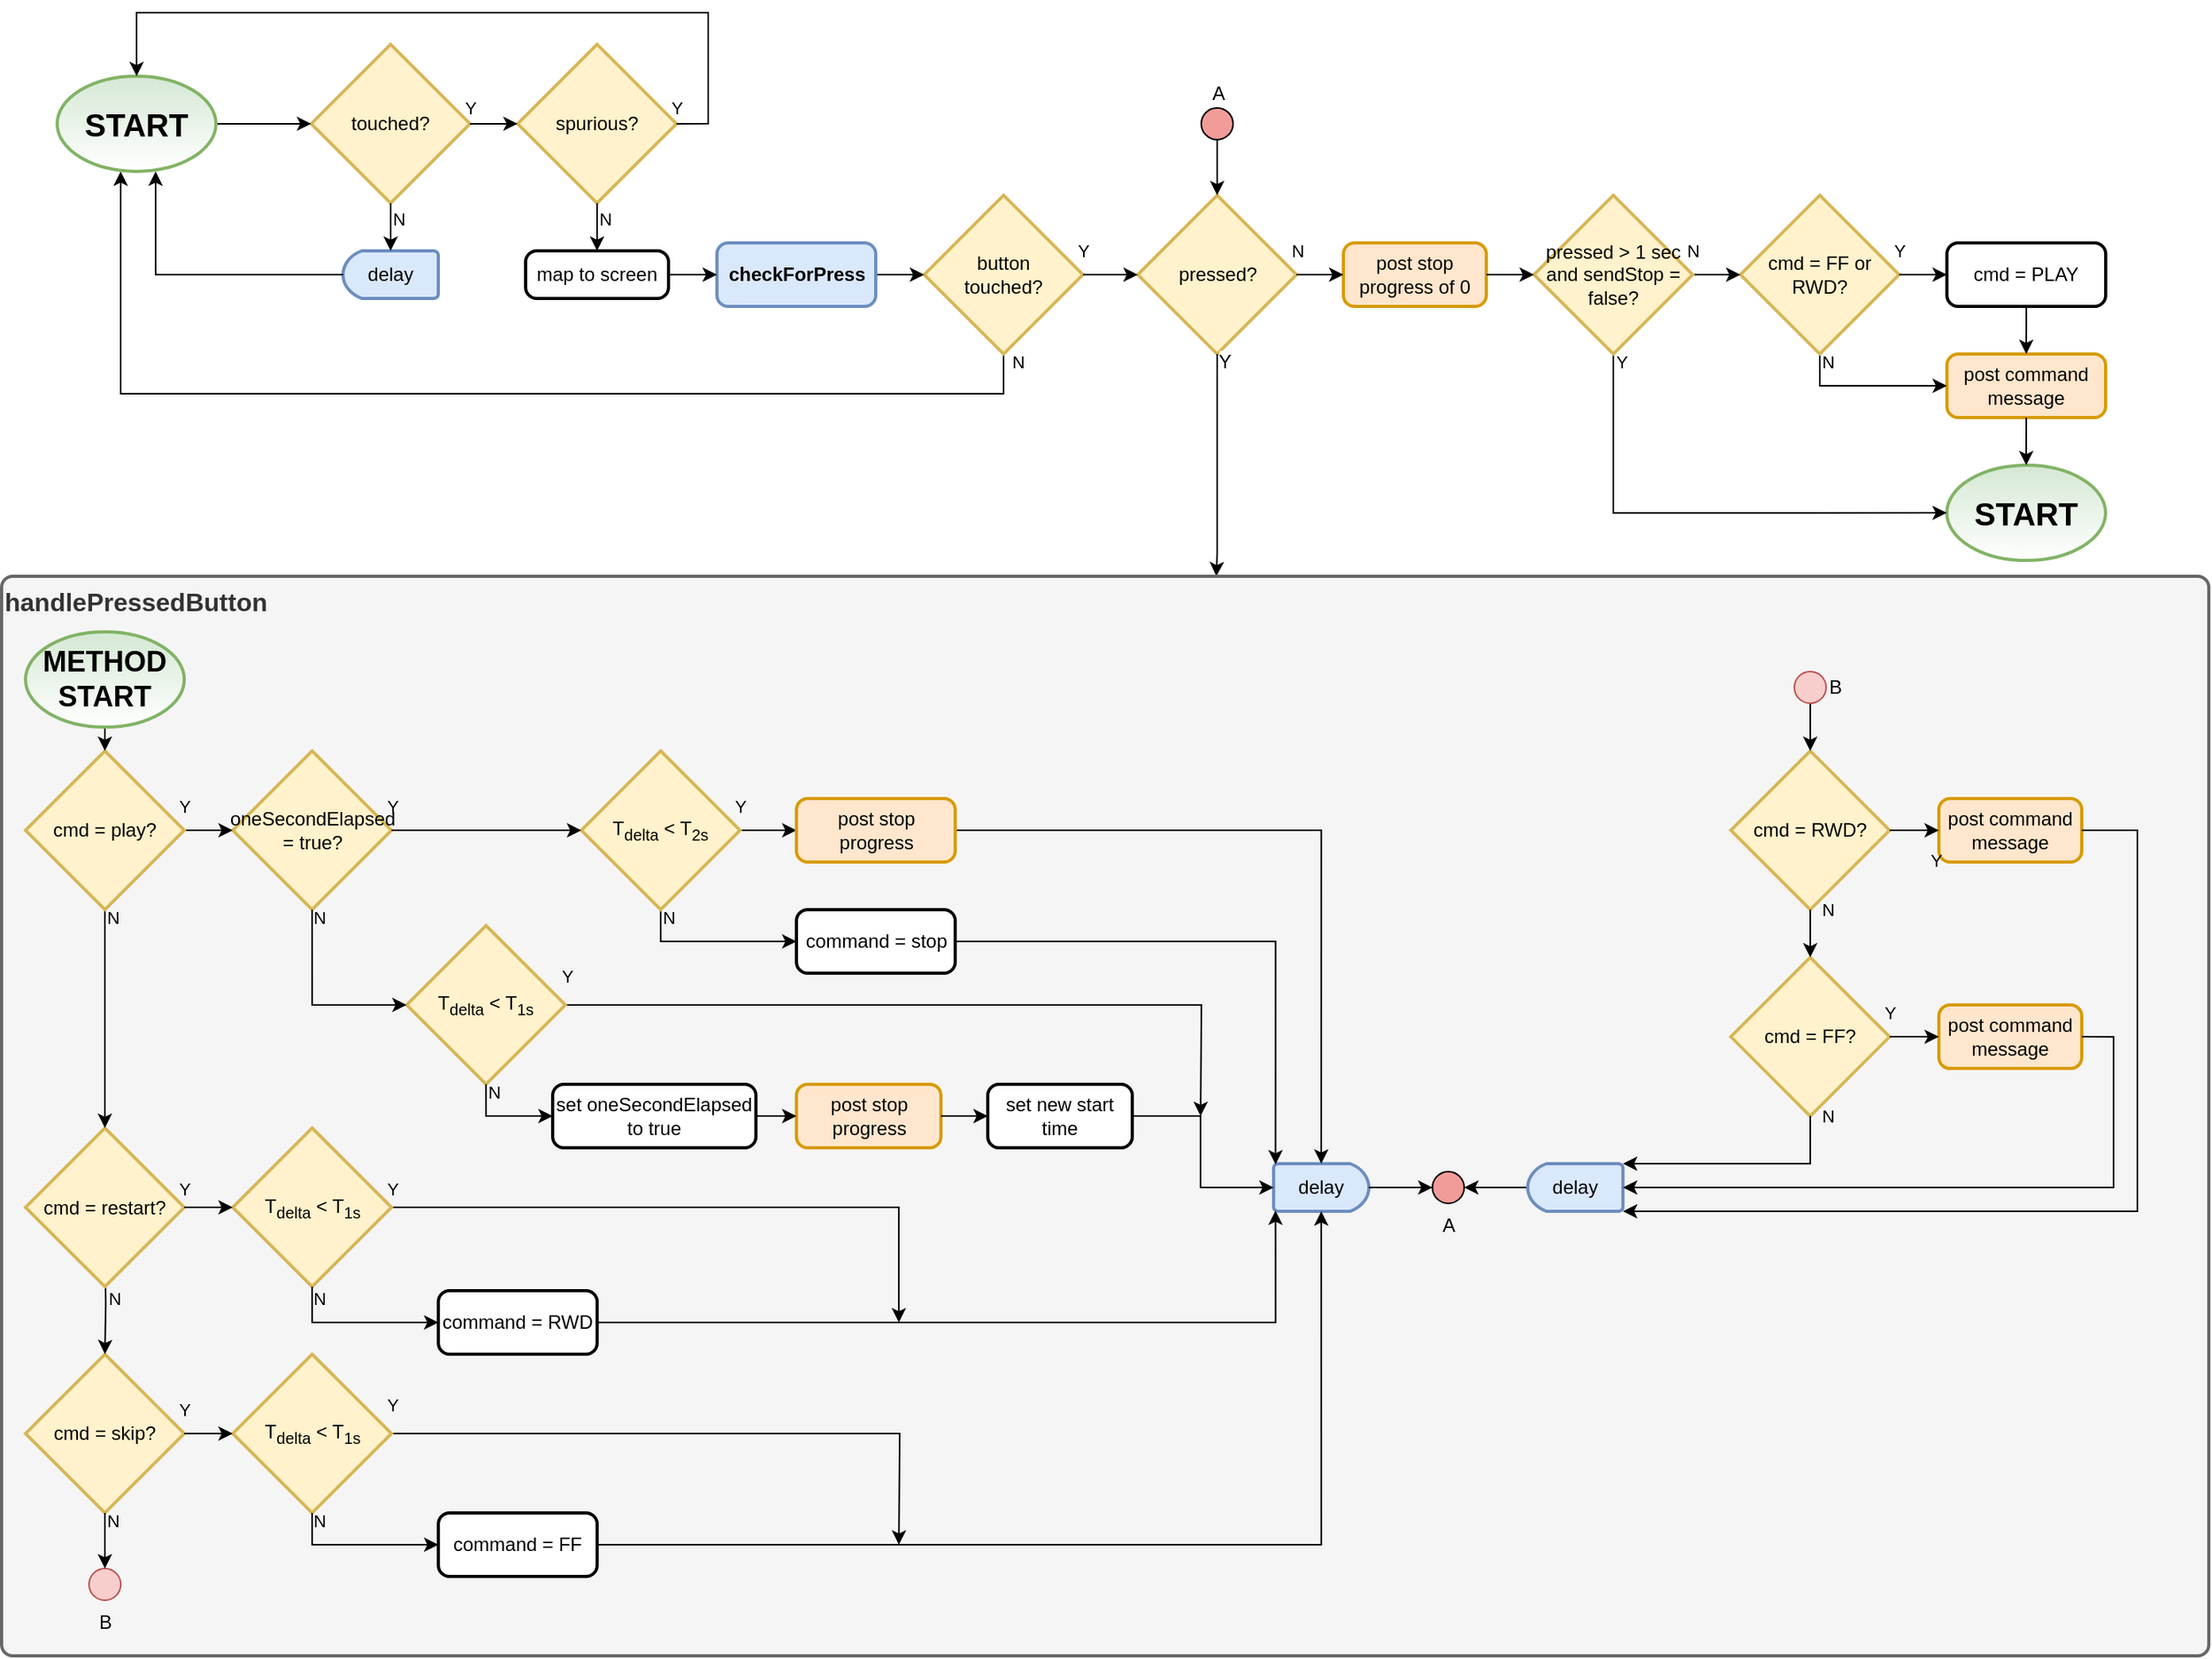 <mxfile version="12.6.5" type="device"><diagram id="C5RBs43oDa-KdzZeNtuy" name="Page-1"><mxGraphModel dx="2031" dy="2274" grid="1" gridSize="10" guides="1" tooltips="1" connect="1" arrows="1" fold="1" page="1" pageScale="1" pageWidth="1700" pageHeight="1100" background="none" math="0" shadow="0"><root><mxCell id="WIyWlLk6GJQsqaUBKTNV-0"/><mxCell id="WIyWlLk6GJQsqaUBKTNV-1" parent="WIyWlLk6GJQsqaUBKTNV-0"/><mxCell id="xJ8nXcJuJVEaBSw2-LX9-41" value="touched?" style="strokeWidth=2;html=1;shape=mxgraph.flowchart.decision;whiteSpace=wrap;fillColor=#fff2cc;strokeColor=#d6b656;" parent="WIyWlLk6GJQsqaUBKTNV-1" vertex="1"><mxGeometry x="365" y="-1050.06" width="100" height="100" as="geometry"/></mxCell><mxCell id="xJ8nXcJuJVEaBSw2-LX9-43" value="delay" style="strokeWidth=2;html=1;shape=mxgraph.flowchart.delay;whiteSpace=wrap;fillColor=#dae8fc;strokeColor=#6c8ebf;flipH=1;" parent="WIyWlLk6GJQsqaUBKTNV-1" vertex="1"><mxGeometry x="385" y="-920" width="60" height="30" as="geometry"/></mxCell><mxCell id="xJ8nXcJuJVEaBSw2-LX9-55" value="N" style="edgeStyle=orthogonalEdgeStyle;rounded=0;orthogonalLoop=1;jettySize=auto;html=1;exitX=0.5;exitY=1;exitDx=0;exitDy=0;exitPerimeter=0;entryX=0.5;entryY=0;entryDx=0;entryDy=0;entryPerimeter=0;labelBackgroundColor=none;" parent="WIyWlLk6GJQsqaUBKTNV-1" source="xJ8nXcJuJVEaBSw2-LX9-41" target="xJ8nXcJuJVEaBSw2-LX9-43" edge="1"><mxGeometry x="-0.331" y="5" relative="1" as="geometry"><mxPoint as="offset"/></mxGeometry></mxCell><mxCell id="xJ8nXcJuJVEaBSw2-LX9-46" value="spurious?" style="strokeWidth=2;html=1;shape=mxgraph.flowchart.decision;whiteSpace=wrap;fillColor=#fff2cc;strokeColor=#d6b656;" parent="WIyWlLk6GJQsqaUBKTNV-1" vertex="1"><mxGeometry x="495" y="-1050.06" width="100" height="100" as="geometry"/></mxCell><mxCell id="xJ8nXcJuJVEaBSw2-LX9-40" value="Y" style="edgeStyle=orthogonalEdgeStyle;rounded=0;orthogonalLoop=1;jettySize=auto;html=1;exitX=1;exitY=0.5;exitDx=0;exitDy=0;exitPerimeter=0;entryX=0;entryY=0.5;entryDx=0;entryDy=0;entryPerimeter=0;labelBackgroundColor=none;" parent="WIyWlLk6GJQsqaUBKTNV-1" source="xJ8nXcJuJVEaBSw2-LX9-41" target="xJ8nXcJuJVEaBSw2-LX9-46" edge="1"><mxGeometry x="-1" y="10" relative="1" as="geometry"><mxPoint x="570.5" y="-1000.06" as="targetPoint"/><mxPoint as="offset"/></mxGeometry></mxCell><mxCell id="xJ8nXcJuJVEaBSw2-LX9-48" value="map to screen" style="rounded=1;whiteSpace=wrap;html=1;absoluteArcSize=1;arcSize=14;strokeWidth=2;" parent="WIyWlLk6GJQsqaUBKTNV-1" vertex="1"><mxGeometry x="500" y="-920" width="90" height="30" as="geometry"/></mxCell><mxCell id="xJ8nXcJuJVEaBSw2-LX9-61" value="N" style="edgeStyle=orthogonalEdgeStyle;rounded=0;orthogonalLoop=1;jettySize=auto;html=1;exitX=0.5;exitY=1;exitDx=0;exitDy=0;exitPerimeter=0;entryX=0.5;entryY=0;entryDx=0;entryDy=0;labelBackgroundColor=none;" parent="WIyWlLk6GJQsqaUBKTNV-1" source="xJ8nXcJuJVEaBSw2-LX9-46" target="xJ8nXcJuJVEaBSw2-LX9-48" edge="1"><mxGeometry x="-0.331" y="5" relative="1" as="geometry"><mxPoint as="offset"/></mxGeometry></mxCell><mxCell id="xJ8nXcJuJVEaBSw2-LX9-63" value="N" style="edgeStyle=orthogonalEdgeStyle;rounded=0;orthogonalLoop=1;jettySize=auto;html=1;exitX=0.5;exitY=1;exitDx=0;exitDy=0;exitPerimeter=0;labelBackgroundColor=none;" parent="WIyWlLk6GJQsqaUBKTNV-1" source="xJ8nXcJuJVEaBSw2-LX9-50" edge="1"><mxGeometry x="-0.986" y="9" relative="1" as="geometry"><mxPoint x="245" y="-970" as="targetPoint"/><Array as="points"><mxPoint x="801" y="-830"/><mxPoint x="245" y="-830"/></Array><mxPoint as="offset"/></mxGeometry></mxCell><mxCell id="xJ8nXcJuJVEaBSw2-LX9-50" value="button&lt;br&gt;touched?" style="strokeWidth=2;html=1;shape=mxgraph.flowchart.decision;whiteSpace=wrap;fillColor=#fff2cc;strokeColor=#d6b656;" parent="WIyWlLk6GJQsqaUBKTNV-1" vertex="1"><mxGeometry x="751" y="-955" width="100" height="100" as="geometry"/></mxCell><mxCell id="xJ8nXcJuJVEaBSw2-LX9-57" style="edgeStyle=orthogonalEdgeStyle;rounded=0;orthogonalLoop=1;jettySize=auto;html=1;exitX=1;exitY=0.5;exitDx=0;exitDy=0;exitPerimeter=0;entryX=0;entryY=0.5;entryDx=0;entryDy=0;entryPerimeter=0;" parent="WIyWlLk6GJQsqaUBKTNV-1" source="xJ8nXcJuJVEaBSw2-LX9-52" target="xJ8nXcJuJVEaBSw2-LX9-41" edge="1"><mxGeometry relative="1" as="geometry"/></mxCell><mxCell id="xJ8nXcJuJVEaBSw2-LX9-52" value="START" style="strokeWidth=2;html=1;shape=mxgraph.flowchart.start_1;whiteSpace=wrap;fillColor=#d5e8d4;strokeColor=#82b366;gradientColor=#ffffff;fontStyle=1;fontSize=20;" parent="WIyWlLk6GJQsqaUBKTNV-1" vertex="1"><mxGeometry x="205" y="-1030.06" width="100" height="60" as="geometry"/></mxCell><mxCell id="xJ8nXcJuJVEaBSw2-LX9-56" style="edgeStyle=orthogonalEdgeStyle;rounded=0;orthogonalLoop=1;jettySize=auto;html=1;exitX=1;exitY=0.5;exitDx=0;exitDy=0;exitPerimeter=0;entryX=0.62;entryY=1.001;entryDx=0;entryDy=0;entryPerimeter=0;" parent="WIyWlLk6GJQsqaUBKTNV-1" source="xJ8nXcJuJVEaBSw2-LX9-43" target="xJ8nXcJuJVEaBSw2-LX9-52" edge="1"><mxGeometry relative="1" as="geometry"/></mxCell><mxCell id="xJ8nXcJuJVEaBSw2-LX9-62" value="Y" style="edgeStyle=orthogonalEdgeStyle;rounded=0;orthogonalLoop=1;jettySize=auto;html=1;exitX=1;exitY=0.5;exitDx=0;exitDy=0;exitPerimeter=0;entryX=0.5;entryY=0;entryDx=0;entryDy=0;entryPerimeter=0;labelBackgroundColor=none;" parent="WIyWlLk6GJQsqaUBKTNV-1" source="xJ8nXcJuJVEaBSw2-LX9-46" target="xJ8nXcJuJVEaBSw2-LX9-52" edge="1"><mxGeometry x="-0.878" y="20" relative="1" as="geometry"><Array as="points"><mxPoint x="615" y="-1000"/><mxPoint x="615" y="-1070"/><mxPoint x="255" y="-1070"/></Array><mxPoint as="offset"/></mxGeometry></mxCell><mxCell id="xJ8nXcJuJVEaBSw2-LX9-53" style="edgeStyle=orthogonalEdgeStyle;rounded=0;orthogonalLoop=1;jettySize=auto;html=1;exitX=1;exitY=0.5;exitDx=0;exitDy=0;entryX=0;entryY=0.5;entryDx=0;entryDy=0;entryPerimeter=0;" parent="WIyWlLk6GJQsqaUBKTNV-1" source="xJ8nXcJuJVEaBSw2-LX9-54" target="xJ8nXcJuJVEaBSw2-LX9-50" edge="1"><mxGeometry relative="1" as="geometry"/></mxCell><mxCell id="xJ8nXcJuJVEaBSw2-LX9-54" value="checkForPress" style="rounded=1;whiteSpace=wrap;html=1;absoluteArcSize=1;arcSize=14;strokeWidth=2;fillColor=#dae8fc;strokeColor=#6c8ebf;fontStyle=1" parent="WIyWlLk6GJQsqaUBKTNV-1" vertex="1"><mxGeometry x="620.5" y="-925" width="100" height="40" as="geometry"/></mxCell><mxCell id="xJ8nXcJuJVEaBSw2-LX9-47" style="edgeStyle=orthogonalEdgeStyle;rounded=0;orthogonalLoop=1;jettySize=auto;html=1;exitX=1;exitY=0.5;exitDx=0;exitDy=0;entryX=0;entryY=0.5;entryDx=0;entryDy=0;" parent="WIyWlLk6GJQsqaUBKTNV-1" source="xJ8nXcJuJVEaBSw2-LX9-48" target="xJ8nXcJuJVEaBSw2-LX9-54" edge="1"><mxGeometry relative="1" as="geometry"/></mxCell><mxCell id="xJ8nXcJuJVEaBSw2-LX9-168" value="pressed?" style="strokeWidth=2;html=1;shape=mxgraph.flowchart.decision;whiteSpace=wrap;fillColor=#fff2cc;strokeColor=#d6b656;" parent="WIyWlLk6GJQsqaUBKTNV-1" vertex="1"><mxGeometry x="885.5" y="-955" width="100" height="100" as="geometry"/></mxCell><mxCell id="8bTX0f0digxfHwdXg8mi-9" value="Y" style="edgeStyle=orthogonalEdgeStyle;rounded=0;orthogonalLoop=1;jettySize=auto;html=1;exitX=1;exitY=0.5;exitDx=0;exitDy=0;exitPerimeter=0;entryX=0;entryY=0.5;entryDx=0;entryDy=0;entryPerimeter=0;labelBackgroundColor=none;" edge="1" parent="WIyWlLk6GJQsqaUBKTNV-1" source="xJ8nXcJuJVEaBSw2-LX9-50" target="xJ8nXcJuJVEaBSw2-LX9-168"><mxGeometry x="-1" y="15" relative="1" as="geometry"><mxPoint as="offset"/></mxGeometry></mxCell><mxCell id="xJ8nXcJuJVEaBSw2-LX9-170" value="post stop progress of 0" style="rounded=1;whiteSpace=wrap;html=1;absoluteArcSize=1;arcSize=14;strokeWidth=2;fillColor=#ffe6cc;strokeColor=#d79b00;" parent="WIyWlLk6GJQsqaUBKTNV-1" vertex="1"><mxGeometry x="1015.0" y="-925" width="90" height="40" as="geometry"/></mxCell><mxCell id="8bTX0f0digxfHwdXg8mi-11" value="N" style="edgeStyle=orthogonalEdgeStyle;rounded=0;orthogonalLoop=1;jettySize=auto;html=1;exitX=1;exitY=0.5;exitDx=0;exitDy=0;exitPerimeter=0;entryX=0;entryY=0.5;entryDx=0;entryDy=0;labelBackgroundColor=none;" edge="1" parent="WIyWlLk6GJQsqaUBKTNV-1" source="xJ8nXcJuJVEaBSw2-LX9-168" target="xJ8nXcJuJVEaBSw2-LX9-170"><mxGeometry x="-1" y="15" relative="1" as="geometry"><mxPoint as="offset"/></mxGeometry></mxCell><mxCell id="xJ8nXcJuJVEaBSw2-LX9-205" value="post command message" style="rounded=1;whiteSpace=wrap;html=1;absoluteArcSize=1;arcSize=14;strokeWidth=2;fillColor=#ffe6cc;strokeColor=#d79b00;" parent="WIyWlLk6GJQsqaUBKTNV-1" vertex="1"><mxGeometry x="1395.07" y="-855" width="99.93" height="40" as="geometry"/></mxCell><mxCell id="xJ8nXcJuJVEaBSw2-LX9-233" value="START" style="strokeWidth=2;html=1;shape=mxgraph.flowchart.start_1;whiteSpace=wrap;fillColor=#d5e8d4;strokeColor=#82b366;gradientColor=#ffffff;fontStyle=1;fontSize=20;" parent="WIyWlLk6GJQsqaUBKTNV-1" vertex="1"><mxGeometry x="1395" y="-784.94" width="100" height="60" as="geometry"/></mxCell><mxCell id="xJ8nXcJuJVEaBSw2-LX9-204" style="edgeStyle=orthogonalEdgeStyle;rounded=0;orthogonalLoop=1;jettySize=auto;html=1;exitX=0.5;exitY=1;exitDx=0;exitDy=0;entryX=0.5;entryY=0;entryDx=0;entryDy=0;entryPerimeter=0;endArrow=classic;endFill=1;" parent="WIyWlLk6GJQsqaUBKTNV-1" source="xJ8nXcJuJVEaBSw2-LX9-205" target="xJ8nXcJuJVEaBSw2-LX9-233" edge="1"><mxGeometry relative="1" as="geometry"><mxPoint x="1445.07" y="-784.94" as="targetPoint"/></mxGeometry></mxCell><mxCell id="8bTX0f0digxfHwdXg8mi-10" style="edgeStyle=orthogonalEdgeStyle;rounded=0;orthogonalLoop=1;jettySize=auto;html=1;exitX=0.5;exitY=1;exitDx=0;exitDy=0;exitPerimeter=0;entryX=0.5;entryY=0;entryDx=0;entryDy=0;entryPerimeter=0;" edge="1" parent="WIyWlLk6GJQsqaUBKTNV-1" source="xJ8nXcJuJVEaBSw2-LX9-312" target="xJ8nXcJuJVEaBSw2-LX9-168"><mxGeometry relative="1" as="geometry"/></mxCell><mxCell id="xJ8nXcJuJVEaBSw2-LX9-312" value="A" style="verticalLabelPosition=top;verticalAlign=bottom;html=1;shape=mxgraph.flowchart.on-page_reference;labelPosition=center;align=center;fillColor=#F19C99;" parent="WIyWlLk6GJQsqaUBKTNV-1" vertex="1"><mxGeometry x="925.5" y="-1010.06" width="20" height="20" as="geometry"/></mxCell><mxCell id="8bTX0f0digxfHwdXg8mi-19" value="N" style="edgeStyle=orthogonalEdgeStyle;rounded=0;orthogonalLoop=1;jettySize=auto;html=1;exitX=0.5;exitY=1;exitDx=0;exitDy=0;exitPerimeter=0;entryX=0;entryY=0.5;entryDx=0;entryDy=0;labelBackgroundColor=none;" edge="1" parent="WIyWlLk6GJQsqaUBKTNV-1" source="8bTX0f0digxfHwdXg8mi-16" target="xJ8nXcJuJVEaBSw2-LX9-205"><mxGeometry x="-0.5" y="15" relative="1" as="geometry"><mxPoint x="1700" y="-770" as="targetPoint"/><Array as="points"><mxPoint x="1315" y="-835"/></Array><mxPoint as="offset"/></mxGeometry></mxCell><mxCell id="8bTX0f0digxfHwdXg8mi-16" value="cmd = FF or RWD?" style="strokeWidth=2;html=1;shape=mxgraph.flowchart.decision;whiteSpace=wrap;fillColor=#fff2cc;strokeColor=#d6b656;" vertex="1" parent="WIyWlLk6GJQsqaUBKTNV-1"><mxGeometry x="1265" y="-955" width="100" height="100" as="geometry"/></mxCell><mxCell id="8bTX0f0digxfHwdXg8mi-20" style="edgeStyle=orthogonalEdgeStyle;rounded=0;orthogonalLoop=1;jettySize=auto;html=1;exitX=0.5;exitY=1;exitDx=0;exitDy=0;entryX=0.5;entryY=0;entryDx=0;entryDy=0;" edge="1" parent="WIyWlLk6GJQsqaUBKTNV-1" source="8bTX0f0digxfHwdXg8mi-17" target="xJ8nXcJuJVEaBSw2-LX9-205"><mxGeometry relative="1" as="geometry"/></mxCell><mxCell id="8bTX0f0digxfHwdXg8mi-17" value="cmd = PLAY" style="rounded=1;whiteSpace=wrap;html=1;absoluteArcSize=1;arcSize=14;strokeWidth=2;" vertex="1" parent="WIyWlLk6GJQsqaUBKTNV-1"><mxGeometry x="1395.07" y="-925" width="100" height="40" as="geometry"/></mxCell><mxCell id="8bTX0f0digxfHwdXg8mi-18" value="Y" style="edgeStyle=orthogonalEdgeStyle;rounded=0;orthogonalLoop=1;jettySize=auto;html=1;exitX=1;exitY=0.5;exitDx=0;exitDy=0;exitPerimeter=0;entryX=0;entryY=0.5;entryDx=0;entryDy=0;labelBackgroundColor=none;" edge="1" parent="WIyWlLk6GJQsqaUBKTNV-1" source="8bTX0f0digxfHwdXg8mi-16" target="8bTX0f0digxfHwdXg8mi-17"><mxGeometry x="-1" y="15" relative="1" as="geometry"><mxPoint as="offset"/></mxGeometry></mxCell><mxCell id="8bTX0f0digxfHwdXg8mi-25" value="Y" style="edgeStyle=orthogonalEdgeStyle;rounded=0;orthogonalLoop=1;jettySize=auto;html=1;exitX=0.5;exitY=1;exitDx=0;exitDy=0;exitPerimeter=0;entryX=0;entryY=0.5;entryDx=0;entryDy=0;entryPerimeter=0;labelBackgroundColor=none;" edge="1" parent="WIyWlLk6GJQsqaUBKTNV-1" source="8bTX0f0digxfHwdXg8mi-23" target="xJ8nXcJuJVEaBSw2-LX9-233"><mxGeometry x="-0.322" y="95" relative="1" as="geometry"><mxPoint x="1395.07" y="-754.94" as="targetPoint"/><mxPoint as="offset"/></mxGeometry></mxCell><mxCell id="8bTX0f0digxfHwdXg8mi-39" value="N" style="edgeStyle=orthogonalEdgeStyle;rounded=0;orthogonalLoop=1;jettySize=auto;html=1;exitX=1;exitY=0.5;exitDx=0;exitDy=0;exitPerimeter=0;entryX=0;entryY=0.5;entryDx=0;entryDy=0;entryPerimeter=0;fontSize=11;labelBackgroundColor=none;" edge="1" parent="WIyWlLk6GJQsqaUBKTNV-1" source="8bTX0f0digxfHwdXg8mi-23" target="8bTX0f0digxfHwdXg8mi-16"><mxGeometry x="-1" y="15" relative="1" as="geometry"><mxPoint as="offset"/></mxGeometry></mxCell><mxCell id="8bTX0f0digxfHwdXg8mi-23" value="pressed &amp;gt; 1 sec and sendStop = false?" style="strokeWidth=2;html=1;shape=mxgraph.flowchart.decision;whiteSpace=wrap;fillColor=#fff2cc;strokeColor=#d6b656;" vertex="1" parent="WIyWlLk6GJQsqaUBKTNV-1"><mxGeometry x="1135" y="-955" width="100" height="100" as="geometry"/></mxCell><mxCell id="8bTX0f0digxfHwdXg8mi-40" style="edgeStyle=orthogonalEdgeStyle;rounded=0;orthogonalLoop=1;jettySize=auto;html=1;exitX=1;exitY=0.5;exitDx=0;exitDy=0;entryX=0;entryY=0.5;entryDx=0;entryDy=0;entryPerimeter=0;fontSize=18;" edge="1" parent="WIyWlLk6GJQsqaUBKTNV-1" source="xJ8nXcJuJVEaBSw2-LX9-170" target="8bTX0f0digxfHwdXg8mi-23"><mxGeometry relative="1" as="geometry"/></mxCell><mxCell id="8bTX0f0digxfHwdXg8mi-34" value="Y" style="edgeStyle=orthogonalEdgeStyle;rounded=0;orthogonalLoop=1;jettySize=auto;html=1;exitX=0.5;exitY=1;exitDx=0;exitDy=0;exitPerimeter=0;fontSize=12;" edge="1" parent="WIyWlLk6GJQsqaUBKTNV-1" source="xJ8nXcJuJVEaBSw2-LX9-168" target="8bTX0f0digxfHwdXg8mi-32"><mxGeometry x="-0.929" y="4" relative="1" as="geometry"><Array as="points"><mxPoint x="935" y="-730"/><mxPoint x="935" y="-730"/></Array><mxPoint as="offset"/></mxGeometry></mxCell><mxCell id="8bTX0f0digxfHwdXg8mi-32" value="handlePressedButton" style="rounded=1;whiteSpace=wrap;html=1;absoluteArcSize=1;arcSize=14;strokeWidth=2;fillColor=#f5f5f5;strokeColor=#666666;fontColor=#333333;verticalAlign=top;align=left;fontSize=16;fontStyle=1" vertex="1" parent="WIyWlLk6GJQsqaUBKTNV-1"><mxGeometry x="170" y="-715" width="1390" height="680" as="geometry"/></mxCell><mxCell id="xJ8nXcJuJVEaBSw2-LX9-176" value="cmd = skip?" style="strokeWidth=2;html=1;shape=mxgraph.flowchart.decision;whiteSpace=wrap;fillColor=#fff2cc;strokeColor=#d6b656;" parent="WIyWlLk6GJQsqaUBKTNV-1" vertex="1"><mxGeometry x="185.06" y="-225" width="100" height="100" as="geometry"/></mxCell><mxCell id="xJ8nXcJuJVEaBSw2-LX9-177" value="N" style="edgeStyle=orthogonalEdgeStyle;rounded=0;orthogonalLoop=1;jettySize=auto;html=1;exitX=0.5;exitY=1;exitDx=0;exitDy=0;exitPerimeter=0;entryX=0.5;entryY=0;entryDx=0;entryDy=0;entryPerimeter=0;endArrow=classic;endFill=1;labelBackgroundColor=none;" parent="WIyWlLk6GJQsqaUBKTNV-1" target="xJ8nXcJuJVEaBSw2-LX9-176" edge="1"><mxGeometry x="-0.077" y="5" relative="1" as="geometry"><mxPoint x="235.06" y="-290" as="sourcePoint"/><mxPoint as="offset"/></mxGeometry></mxCell><mxCell id="xJ8nXcJuJVEaBSw2-LX9-179" value="cmd = restart?" style="strokeWidth=2;html=1;shape=mxgraph.flowchart.decision;whiteSpace=wrap;fillColor=#fff2cc;strokeColor=#d6b656;" parent="WIyWlLk6GJQsqaUBKTNV-1" vertex="1"><mxGeometry x="185.06" y="-367.5" width="100" height="100" as="geometry"/></mxCell><mxCell id="xJ8nXcJuJVEaBSw2-LX9-182" value="oneSecondElapsed = true?" style="strokeWidth=2;html=1;shape=mxgraph.flowchart.decision;whiteSpace=wrap;fillColor=#fff2cc;strokeColor=#d6b656;" parent="WIyWlLk6GJQsqaUBKTNV-1" vertex="1"><mxGeometry x="315.56" y="-605" width="100" height="100" as="geometry"/></mxCell><mxCell id="xJ8nXcJuJVEaBSw2-LX9-307" value="Y" style="edgeStyle=orthogonalEdgeStyle;rounded=0;orthogonalLoop=1;jettySize=auto;html=1;exitX=1;exitY=0.5;exitDx=0;exitDy=0;exitPerimeter=0;labelBackgroundColor=none;" parent="WIyWlLk6GJQsqaUBKTNV-1" source="xJ8nXcJuJVEaBSw2-LX9-185" edge="1"><mxGeometry x="0.702" y="-400" relative="1" as="geometry"><mxPoint x="925.06" y="-375" as="targetPoint"/><mxPoint y="-15" as="offset"/></mxGeometry></mxCell><mxCell id="xJ8nXcJuJVEaBSw2-LX9-185" value="T&lt;sub&gt;delta&lt;/sub&gt;&amp;nbsp;&amp;lt; T&lt;sub&gt;1s&lt;/sub&gt;" style="strokeWidth=2;html=1;shape=mxgraph.flowchart.decision;whiteSpace=wrap;fillColor=#fff2cc;strokeColor=#d6b656;" parent="WIyWlLk6GJQsqaUBKTNV-1" vertex="1"><mxGeometry x="425.06" y="-495" width="100" height="100" as="geometry"/></mxCell><mxCell id="xJ8nXcJuJVEaBSw2-LX9-180" value="N" style="edgeStyle=orthogonalEdgeStyle;rounded=0;orthogonalLoop=1;jettySize=auto;html=1;exitX=0.5;exitY=1;exitDx=0;exitDy=0;exitPerimeter=0;endArrow=classic;endFill=1;entryX=0;entryY=0.5;entryDx=0;entryDy=0;entryPerimeter=0;labelBackgroundColor=none;" parent="WIyWlLk6GJQsqaUBKTNV-1" source="xJ8nXcJuJVEaBSw2-LX9-182" target="xJ8nXcJuJVEaBSw2-LX9-185" edge="1"><mxGeometry x="0.079" y="55" relative="1" as="geometry"><mxPoint x="2002.99" y="-350" as="targetPoint"/><mxPoint as="offset"/></mxGeometry></mxCell><mxCell id="xJ8nXcJuJVEaBSw2-LX9-187" value="delay" style="strokeWidth=2;html=1;shape=mxgraph.flowchart.delay;whiteSpace=wrap;fillColor=#dae8fc;strokeColor=#6c8ebf;flipH=0;" parent="WIyWlLk6GJQsqaUBKTNV-1" vertex="1"><mxGeometry x="971.06" y="-345" width="60" height="30" as="geometry"/></mxCell><mxCell id="xJ8nXcJuJVEaBSw2-LX9-189" value="set oneSecondElapsed to true" style="rounded=1;whiteSpace=wrap;html=1;absoluteArcSize=1;arcSize=14;strokeWidth=2;" parent="WIyWlLk6GJQsqaUBKTNV-1" vertex="1"><mxGeometry x="517.06" y="-395" width="128" height="40" as="geometry"/></mxCell><mxCell id="xJ8nXcJuJVEaBSw2-LX9-283" value="N" style="edgeStyle=orthogonalEdgeStyle;rounded=0;orthogonalLoop=1;jettySize=auto;html=1;exitX=0.5;exitY=1;exitDx=0;exitDy=0;exitPerimeter=0;entryX=0;entryY=0.5;entryDx=0;entryDy=0;labelBackgroundColor=none;" parent="WIyWlLk6GJQsqaUBKTNV-1" source="xJ8nXcJuJVEaBSw2-LX9-185" target="xJ8nXcJuJVEaBSw2-LX9-189" edge="1"><mxGeometry x="-0.196" y="15" relative="1" as="geometry"><mxPoint as="offset"/></mxGeometry></mxCell><mxCell id="xJ8nXcJuJVEaBSw2-LX9-191" value="post stop progress" style="rounded=1;whiteSpace=wrap;html=1;absoluteArcSize=1;arcSize=14;strokeWidth=2;fillColor=#ffe6cc;strokeColor=#d79b00;" parent="WIyWlLk6GJQsqaUBKTNV-1" vertex="1"><mxGeometry x="670.56" y="-395" width="91" height="40" as="geometry"/></mxCell><mxCell id="xJ8nXcJuJVEaBSw2-LX9-188" style="edgeStyle=orthogonalEdgeStyle;rounded=0;orthogonalLoop=1;jettySize=auto;html=1;exitX=1;exitY=0.5;exitDx=0;exitDy=0;entryX=0;entryY=0.5;entryDx=0;entryDy=0;endArrow=classic;endFill=1;" parent="WIyWlLk6GJQsqaUBKTNV-1" source="xJ8nXcJuJVEaBSw2-LX9-189" target="xJ8nXcJuJVEaBSw2-LX9-191" edge="1"><mxGeometry relative="1" as="geometry"><mxPoint x="1640.13" y="-137.5" as="targetPoint"/></mxGeometry></mxCell><mxCell id="xJ8nXcJuJVEaBSw2-LX9-299" style="edgeStyle=orthogonalEdgeStyle;rounded=0;orthogonalLoop=1;jettySize=auto;html=1;exitX=1;exitY=0.5;exitDx=0;exitDy=0;entryX=0;entryY=0.5;entryDx=0;entryDy=0;entryPerimeter=0;" parent="WIyWlLk6GJQsqaUBKTNV-1" source="xJ8nXcJuJVEaBSw2-LX9-193" target="xJ8nXcJuJVEaBSw2-LX9-187" edge="1"><mxGeometry relative="1" as="geometry"><Array as="points"><mxPoint x="925.06" y="-375"/><mxPoint x="925.06" y="-330"/></Array></mxGeometry></mxCell><mxCell id="xJ8nXcJuJVEaBSw2-LX9-193" value="set new start time" style="rounded=1;whiteSpace=wrap;html=1;absoluteArcSize=1;arcSize=14;strokeWidth=2;" parent="WIyWlLk6GJQsqaUBKTNV-1" vertex="1"><mxGeometry x="791.06" y="-395" width="91" height="40" as="geometry"/></mxCell><mxCell id="xJ8nXcJuJVEaBSw2-LX9-190" style="edgeStyle=orthogonalEdgeStyle;rounded=0;orthogonalLoop=1;jettySize=auto;html=1;exitX=1;exitY=0.5;exitDx=0;exitDy=0;entryX=0;entryY=0.5;entryDx=0;entryDy=0;endArrow=classic;endFill=1;" parent="WIyWlLk6GJQsqaUBKTNV-1" source="xJ8nXcJuJVEaBSw2-LX9-191" target="xJ8nXcJuJVEaBSw2-LX9-193" edge="1"><mxGeometry relative="1" as="geometry"/></mxCell><mxCell id="xJ8nXcJuJVEaBSw2-LX9-194" value="Y" style="edgeStyle=orthogonalEdgeStyle;rounded=0;orthogonalLoop=1;jettySize=auto;html=1;exitX=1;exitY=0.5;exitDx=0;exitDy=0;exitPerimeter=0;entryX=0;entryY=0.5;entryDx=0;entryDy=0;entryPerimeter=0;endArrow=classic;endFill=1;labelBackgroundColor=none;" parent="WIyWlLk6GJQsqaUBKTNV-1" source="xJ8nXcJuJVEaBSw2-LX9-196" target="xJ8nXcJuJVEaBSw2-LX9-182" edge="1"><mxGeometry x="-1" y="15" relative="1" as="geometry"><mxPoint as="offset"/></mxGeometry></mxCell><mxCell id="xJ8nXcJuJVEaBSw2-LX9-195" value="N" style="edgeStyle=orthogonalEdgeStyle;rounded=0;orthogonalLoop=1;jettySize=auto;html=1;exitX=0.5;exitY=1;exitDx=0;exitDy=0;exitPerimeter=0;endArrow=classic;endFill=1;entryX=0.5;entryY=0;entryDx=0;entryDy=0;entryPerimeter=0;labelBackgroundColor=none;" parent="WIyWlLk6GJQsqaUBKTNV-1" source="xJ8nXcJuJVEaBSw2-LX9-196" target="xJ8nXcJuJVEaBSw2-LX9-179" edge="1"><mxGeometry x="-0.927" y="5" relative="1" as="geometry"><mxPoint x="1617.06" as="targetPoint"/><mxPoint x="235.06" y="-445" as="sourcePoint"/><mxPoint as="offset"/></mxGeometry></mxCell><mxCell id="xJ8nXcJuJVEaBSw2-LX9-196" value="cmd = play?" style="strokeWidth=2;html=1;shape=mxgraph.flowchart.decision;whiteSpace=wrap;fillColor=#fff2cc;strokeColor=#d6b656;" parent="WIyWlLk6GJQsqaUBKTNV-1" vertex="1"><mxGeometry x="185.06" y="-605" width="100" height="100" as="geometry"/></mxCell><mxCell id="8bTX0f0digxfHwdXg8mi-43" value="N" style="edgeStyle=orthogonalEdgeStyle;rounded=0;orthogonalLoop=1;jettySize=auto;html=1;exitX=0.5;exitY=1;exitDx=0;exitDy=0;exitPerimeter=0;entryX=0;entryY=0.5;entryDx=0;entryDy=0;fontSize=11;labelBackgroundColor=none;" edge="1" parent="WIyWlLk6GJQsqaUBKTNV-1" source="xJ8nXcJuJVEaBSw2-LX9-199" target="xJ8nXcJuJVEaBSw2-LX9-203"><mxGeometry x="-0.527" y="15" relative="1" as="geometry"><mxPoint as="offset"/></mxGeometry></mxCell><mxCell id="8bTX0f0digxfHwdXg8mi-44" value="Y" style="edgeStyle=orthogonalEdgeStyle;rounded=0;orthogonalLoop=1;jettySize=auto;html=1;exitX=1;exitY=0.5;exitDx=0;exitDy=0;exitPerimeter=0;entryX=0;entryY=0.5;entryDx=0;entryDy=0;fontSize=11;labelBackgroundColor=none;" edge="1" parent="WIyWlLk6GJQsqaUBKTNV-1" source="xJ8nXcJuJVEaBSw2-LX9-199" target="xJ8nXcJuJVEaBSw2-LX9-201"><mxGeometry x="-1" y="15" relative="1" as="geometry"><mxPoint as="offset"/></mxGeometry></mxCell><mxCell id="xJ8nXcJuJVEaBSw2-LX9-199" value="T&lt;sub&gt;delta&lt;/sub&gt;&amp;nbsp;&amp;lt; T&lt;sub&gt;2s&lt;/sub&gt;" style="strokeWidth=2;html=1;shape=mxgraph.flowchart.decision;whiteSpace=wrap;fillColor=#fff2cc;strokeColor=#d6b656;" parent="WIyWlLk6GJQsqaUBKTNV-1" vertex="1"><mxGeometry x="535.06" y="-605" width="100" height="100" as="geometry"/></mxCell><mxCell id="xJ8nXcJuJVEaBSw2-LX9-181" value="Y" style="edgeStyle=orthogonalEdgeStyle;rounded=0;orthogonalLoop=1;jettySize=auto;html=1;exitX=1;exitY=0.5;exitDx=0;exitDy=0;exitPerimeter=0;entryX=0;entryY=0.5;entryDx=0;entryDy=0;entryPerimeter=0;endArrow=classic;endFill=1;labelBackgroundColor=none;" parent="WIyWlLk6GJQsqaUBKTNV-1" source="xJ8nXcJuJVEaBSw2-LX9-182" target="xJ8nXcJuJVEaBSw2-LX9-199" edge="1"><mxGeometry x="-1" y="15" relative="1" as="geometry"><mxPoint as="offset"/></mxGeometry></mxCell><mxCell id="8bTX0f0digxfHwdXg8mi-45" style="edgeStyle=orthogonalEdgeStyle;rounded=0;orthogonalLoop=1;jettySize=auto;html=1;exitX=1;exitY=0.5;exitDx=0;exitDy=0;entryX=0.5;entryY=0;entryDx=0;entryDy=0;entryPerimeter=0;fontSize=11;" edge="1" parent="WIyWlLk6GJQsqaUBKTNV-1" source="xJ8nXcJuJVEaBSw2-LX9-201" target="xJ8nXcJuJVEaBSw2-LX9-187"><mxGeometry relative="1" as="geometry"/></mxCell><mxCell id="xJ8nXcJuJVEaBSw2-LX9-201" value="post stop progress" style="rounded=1;whiteSpace=wrap;html=1;absoluteArcSize=1;arcSize=14;strokeWidth=2;fillColor=#ffe6cc;strokeColor=#d79b00;" parent="WIyWlLk6GJQsqaUBKTNV-1" vertex="1"><mxGeometry x="670.56" y="-575" width="100" height="40" as="geometry"/></mxCell><mxCell id="8bTX0f0digxfHwdXg8mi-46" style="edgeStyle=orthogonalEdgeStyle;rounded=0;orthogonalLoop=1;jettySize=auto;html=1;exitX=1;exitY=0.5;exitDx=0;exitDy=0;entryX=0.02;entryY=0.015;entryDx=0;entryDy=0;entryPerimeter=0;fontSize=11;" edge="1" parent="WIyWlLk6GJQsqaUBKTNV-1" source="xJ8nXcJuJVEaBSw2-LX9-203" target="xJ8nXcJuJVEaBSw2-LX9-187"><mxGeometry relative="1" as="geometry"/></mxCell><mxCell id="xJ8nXcJuJVEaBSw2-LX9-203" value="command = stop" style="rounded=1;whiteSpace=wrap;html=1;absoluteArcSize=1;arcSize=14;strokeWidth=2;" parent="WIyWlLk6GJQsqaUBKTNV-1" vertex="1"><mxGeometry x="670.56" y="-505.0" width="100" height="40" as="geometry"/></mxCell><mxCell id="xJ8nXcJuJVEaBSw2-LX9-305" value="Y" style="edgeStyle=orthogonalEdgeStyle;rounded=0;orthogonalLoop=1;jettySize=auto;html=1;exitX=1;exitY=0.5;exitDx=0;exitDy=0;exitPerimeter=0;labelBackgroundColor=none;" parent="WIyWlLk6GJQsqaUBKTNV-1" source="xJ8nXcJuJVEaBSw2-LX9-208" edge="1"><mxGeometry x="0.63" y="-320" relative="1" as="geometry"><mxPoint x="735.06" y="-245" as="targetPoint"/><Array as="points"><mxPoint x="735.06" y="-317"/><mxPoint x="735.06" y="-245"/></Array><mxPoint x="1" y="-12" as="offset"/></mxGeometry></mxCell><mxCell id="xJ8nXcJuJVEaBSw2-LX9-208" value="T&lt;sub&gt;delta&lt;/sub&gt;&amp;nbsp;&amp;lt; T&lt;sub&gt;1s&lt;/sub&gt;" style="strokeWidth=2;html=1;shape=mxgraph.flowchart.decision;whiteSpace=wrap;fillColor=#fff2cc;strokeColor=#d6b656;" parent="WIyWlLk6GJQsqaUBKTNV-1" vertex="1"><mxGeometry x="315.56" y="-367.5" width="100" height="100" as="geometry"/></mxCell><mxCell id="xJ8nXcJuJVEaBSw2-LX9-178" value="Y" style="edgeStyle=orthogonalEdgeStyle;rounded=0;orthogonalLoop=1;jettySize=auto;html=1;exitX=1;exitY=0.5;exitDx=0;exitDy=0;exitPerimeter=0;entryX=0;entryY=0.5;entryDx=0;entryDy=0;entryPerimeter=0;endArrow=classic;endFill=1;labelBackgroundColor=none;" parent="WIyWlLk6GJQsqaUBKTNV-1" source="xJ8nXcJuJVEaBSw2-LX9-179" target="xJ8nXcJuJVEaBSw2-LX9-208" edge="1"><mxGeometry x="-1" y="13" relative="1" as="geometry"><mxPoint x="1377.06" y="-262.5" as="targetPoint"/><mxPoint y="1" as="offset"/></mxGeometry></mxCell><mxCell id="xJ8nXcJuJVEaBSw2-LX9-212" value="command = RWD" style="rounded=1;whiteSpace=wrap;html=1;absoluteArcSize=1;arcSize=14;strokeWidth=2;" parent="WIyWlLk6GJQsqaUBKTNV-1" vertex="1"><mxGeometry x="445.06" y="-265" width="100" height="40" as="geometry"/></mxCell><mxCell id="xJ8nXcJuJVEaBSw2-LX9-288" value="N" style="edgeStyle=orthogonalEdgeStyle;rounded=0;orthogonalLoop=1;jettySize=auto;html=1;exitX=0.5;exitY=1;exitDx=0;exitDy=0;exitPerimeter=0;entryX=0;entryY=0.5;entryDx=0;entryDy=0;labelBackgroundColor=none;" parent="WIyWlLk6GJQsqaUBKTNV-1" source="xJ8nXcJuJVEaBSw2-LX9-208" target="xJ8nXcJuJVEaBSw2-LX9-212" edge="1"><mxGeometry x="-0.853" y="4" relative="1" as="geometry"><mxPoint as="offset"/></mxGeometry></mxCell><mxCell id="xJ8nXcJuJVEaBSw2-LX9-306" value="Y" style="edgeStyle=orthogonalEdgeStyle;rounded=0;orthogonalLoop=1;jettySize=auto;html=1;exitX=1;exitY=0.5;exitDx=0;exitDy=0;exitPerimeter=0;labelBackgroundColor=none;" parent="WIyWlLk6GJQsqaUBKTNV-1" source="xJ8nXcJuJVEaBSw2-LX9-215" edge="1"><mxGeometry x="0.641" y="-320" relative="1" as="geometry"><mxPoint x="735.06" y="-105" as="targetPoint"/><mxPoint y="-15" as="offset"/></mxGeometry></mxCell><mxCell id="xJ8nXcJuJVEaBSw2-LX9-215" value="T&lt;sub&gt;delta&lt;/sub&gt;&amp;nbsp;&amp;lt; T&lt;sub&gt;1s&lt;/sub&gt;" style="strokeWidth=2;html=1;shape=mxgraph.flowchart.decision;whiteSpace=wrap;fillColor=#fff2cc;strokeColor=#d6b656;" parent="WIyWlLk6GJQsqaUBKTNV-1" vertex="1"><mxGeometry x="315.56" y="-225" width="100" height="100" as="geometry"/></mxCell><mxCell id="xJ8nXcJuJVEaBSw2-LX9-279" value="Y" style="edgeStyle=orthogonalEdgeStyle;rounded=0;orthogonalLoop=1;jettySize=auto;html=1;exitX=1;exitY=0.5;exitDx=0;exitDy=0;exitPerimeter=0;entryX=0;entryY=0.5;entryDx=0;entryDy=0;entryPerimeter=0;labelBackgroundColor=none;" parent="WIyWlLk6GJQsqaUBKTNV-1" source="xJ8nXcJuJVEaBSw2-LX9-176" target="xJ8nXcJuJVEaBSw2-LX9-215" edge="1"><mxGeometry x="-1" y="15" relative="1" as="geometry"><mxPoint as="offset"/></mxGeometry></mxCell><mxCell id="xJ8nXcJuJVEaBSw2-LX9-219" value="command = FF" style="rounded=1;whiteSpace=wrap;html=1;absoluteArcSize=1;arcSize=14;strokeWidth=2;" parent="WIyWlLk6GJQsqaUBKTNV-1" vertex="1"><mxGeometry x="445.06" y="-125" width="100" height="40" as="geometry"/></mxCell><mxCell id="xJ8nXcJuJVEaBSw2-LX9-291" value="N" style="edgeStyle=orthogonalEdgeStyle;rounded=0;orthogonalLoop=1;jettySize=auto;html=1;exitX=0.5;exitY=1;exitDx=0;exitDy=0;exitPerimeter=0;entryX=0;entryY=0.5;entryDx=0;entryDy=0;labelBackgroundColor=none;" parent="WIyWlLk6GJQsqaUBKTNV-1" source="xJ8nXcJuJVEaBSw2-LX9-215" target="xJ8nXcJuJVEaBSw2-LX9-219" edge="1"><mxGeometry x="-0.508" y="15" relative="1" as="geometry"><mxPoint as="offset"/></mxGeometry></mxCell><mxCell id="xJ8nXcJuJVEaBSw2-LX9-222" value="cmd = RWD?" style="strokeWidth=2;html=1;shape=mxgraph.flowchart.decision;whiteSpace=wrap;fillColor=#fff2cc;strokeColor=#d6b656;" parent="WIyWlLk6GJQsqaUBKTNV-1" vertex="1"><mxGeometry x="1258.99" y="-605" width="100" height="100" as="geometry"/></mxCell><mxCell id="xJ8nXcJuJVEaBSw2-LX9-225" value="cmd = FF?" style="strokeWidth=2;html=1;shape=mxgraph.flowchart.decision;whiteSpace=wrap;fillColor=#fff2cc;strokeColor=#d6b656;" parent="WIyWlLk6GJQsqaUBKTNV-1" vertex="1"><mxGeometry x="1258.99" y="-474.94" width="100" height="100" as="geometry"/></mxCell><mxCell id="xJ8nXcJuJVEaBSw2-LX9-221" value="N" style="edgeStyle=orthogonalEdgeStyle;rounded=0;orthogonalLoop=1;jettySize=auto;html=1;exitX=0.5;exitY=1;exitDx=0;exitDy=0;exitPerimeter=0;entryX=0.5;entryY=0;entryDx=0;entryDy=0;entryPerimeter=0;endArrow=classic;endFill=1;labelBackgroundColor=none;" parent="WIyWlLk6GJQsqaUBKTNV-1" source="xJ8nXcJuJVEaBSw2-LX9-222" target="xJ8nXcJuJVEaBSw2-LX9-225" edge="1"><mxGeometry x="-1" y="11" relative="1" as="geometry"><mxPoint as="offset"/></mxGeometry></mxCell><mxCell id="xJ8nXcJuJVEaBSw2-LX9-229" value="post command message" style="rounded=1;whiteSpace=wrap;html=1;absoluteArcSize=1;arcSize=14;strokeWidth=2;fillColor=#ffe6cc;strokeColor=#d79b00;" parent="WIyWlLk6GJQsqaUBKTNV-1" vertex="1"><mxGeometry x="1389.99" y="-575" width="90" height="40" as="geometry"/></mxCell><mxCell id="xJ8nXcJuJVEaBSw2-LX9-220" value="Y" style="edgeStyle=orthogonalEdgeStyle;rounded=0;orthogonalLoop=1;jettySize=auto;html=1;exitX=1;exitY=0.5;exitDx=0;exitDy=0;exitPerimeter=0;entryX=0;entryY=0.5;entryDx=0;entryDy=0;endArrow=classic;endFill=1;labelBackgroundColor=none;" parent="WIyWlLk6GJQsqaUBKTNV-1" source="xJ8nXcJuJVEaBSw2-LX9-222" target="xJ8nXcJuJVEaBSw2-LX9-229" edge="1"><mxGeometry x="0.721" y="-34" relative="1" as="geometry"><mxPoint x="3" y="-15" as="offset"/></mxGeometry></mxCell><mxCell id="xJ8nXcJuJVEaBSw2-LX9-231" value="post command message" style="rounded=1;whiteSpace=wrap;html=1;absoluteArcSize=1;arcSize=14;strokeWidth=2;fillColor=#ffe6cc;strokeColor=#d79b00;" parent="WIyWlLk6GJQsqaUBKTNV-1" vertex="1"><mxGeometry x="1389.99" y="-444.94" width="90" height="40" as="geometry"/></mxCell><mxCell id="xJ8nXcJuJVEaBSw2-LX9-223" value="Y" style="edgeStyle=orthogonalEdgeStyle;rounded=0;orthogonalLoop=1;jettySize=auto;html=1;exitX=1;exitY=0.5;exitDx=0;exitDy=0;exitPerimeter=0;entryX=0;entryY=0.5;entryDx=0;entryDy=0;endArrow=classic;endFill=1;labelBackgroundColor=none;" parent="WIyWlLk6GJQsqaUBKTNV-1" source="xJ8nXcJuJVEaBSw2-LX9-225" target="xJ8nXcJuJVEaBSw2-LX9-231" edge="1"><mxGeometry x="-1" y="15" relative="1" as="geometry"><mxPoint as="offset"/></mxGeometry></mxCell><mxCell id="xJ8nXcJuJVEaBSw2-LX9-234" value="B" style="verticalLabelPosition=bottom;verticalAlign=top;html=1;shape=mxgraph.flowchart.on-page_reference;rounded=1;shadow=0;glass=0;comic=0;labelBackgroundColor=none;fillColor=#f8cecc;strokeColor=#b85450;" parent="WIyWlLk6GJQsqaUBKTNV-1" vertex="1"><mxGeometry x="225.06" y="-90" width="20" height="20" as="geometry"/></mxCell><mxCell id="xJ8nXcJuJVEaBSw2-LX9-303" value="N" style="edgeStyle=orthogonalEdgeStyle;rounded=0;orthogonalLoop=1;jettySize=auto;html=1;exitX=0.5;exitY=1;exitDx=0;exitDy=0;exitPerimeter=0;entryX=0.5;entryY=0;entryDx=0;entryDy=0;entryPerimeter=0;labelBackgroundColor=none;" parent="WIyWlLk6GJQsqaUBKTNV-1" source="xJ8nXcJuJVEaBSw2-LX9-176" target="xJ8nXcJuJVEaBSw2-LX9-234" edge="1"><mxGeometry x="-0.714" y="5" relative="1" as="geometry"><mxPoint as="offset"/></mxGeometry></mxCell><mxCell id="xJ8nXcJuJVEaBSw2-LX9-237" value="A" style="verticalLabelPosition=bottom;verticalAlign=top;html=1;shape=mxgraph.flowchart.on-page_reference;rounded=1;shadow=0;glass=0;comic=0;labelBackgroundColor=none;fillColor=#F19C99;strokeColor=#000000;" parent="WIyWlLk6GJQsqaUBKTNV-1" vertex="1"><mxGeometry x="1071.06" y="-340" width="20" height="20" as="geometry"/></mxCell><mxCell id="xJ8nXcJuJVEaBSw2-LX9-186" style="edgeStyle=orthogonalEdgeStyle;rounded=0;orthogonalLoop=1;jettySize=auto;html=1;exitX=1;exitY=0.5;exitDx=0;exitDy=0;exitPerimeter=0;entryX=0;entryY=0.5;entryDx=0;entryDy=0;entryPerimeter=0;endArrow=classic;endFill=1;" parent="WIyWlLk6GJQsqaUBKTNV-1" source="xJ8nXcJuJVEaBSw2-LX9-187" target="xJ8nXcJuJVEaBSw2-LX9-237" edge="1"><mxGeometry relative="1" as="geometry"/></mxCell><mxCell id="xJ8nXcJuJVEaBSw2-LX9-289" style="edgeStyle=orthogonalEdgeStyle;rounded=0;orthogonalLoop=1;jettySize=auto;html=1;exitX=1;exitY=0.5;exitDx=0;exitDy=0;entryX=0.02;entryY=0.985;entryDx=0;entryDy=0;entryPerimeter=0;" parent="WIyWlLk6GJQsqaUBKTNV-1" source="xJ8nXcJuJVEaBSw2-LX9-212" target="xJ8nXcJuJVEaBSw2-LX9-187" edge="1"><mxGeometry relative="1" as="geometry"><mxPoint x="715" y="-245" as="targetPoint"/></mxGeometry></mxCell><mxCell id="xJ8nXcJuJVEaBSw2-LX9-290" style="edgeStyle=orthogonalEdgeStyle;rounded=0;orthogonalLoop=1;jettySize=auto;html=1;exitX=1;exitY=0.5;exitDx=0;exitDy=0;entryX=0.5;entryY=1;entryDx=0;entryDy=0;entryPerimeter=0;" parent="WIyWlLk6GJQsqaUBKTNV-1" source="xJ8nXcJuJVEaBSw2-LX9-219" target="xJ8nXcJuJVEaBSw2-LX9-187" edge="1"><mxGeometry relative="1" as="geometry"><mxPoint x="575.06" y="-105" as="targetPoint"/></mxGeometry></mxCell><mxCell id="xJ8nXcJuJVEaBSw2-LX9-310" style="edgeStyle=orthogonalEdgeStyle;rounded=0;orthogonalLoop=1;jettySize=auto;html=1;exitX=0.5;exitY=1;exitDx=0;exitDy=0;exitPerimeter=0;entryX=0.5;entryY=0;entryDx=0;entryDy=0;entryPerimeter=0;" parent="WIyWlLk6GJQsqaUBKTNV-1" source="xJ8nXcJuJVEaBSw2-LX9-309" target="xJ8nXcJuJVEaBSw2-LX9-222" edge="1"><mxGeometry relative="1" as="geometry"/></mxCell><mxCell id="xJ8nXcJuJVEaBSw2-LX9-309" value="B" style="verticalLabelPosition=middle;verticalAlign=middle;html=1;shape=mxgraph.flowchart.on-page_reference;rounded=1;shadow=0;glass=0;comic=0;labelBackgroundColor=none;fillColor=#f8cecc;strokeColor=#b85450;labelPosition=right;align=left;" parent="WIyWlLk6GJQsqaUBKTNV-1" vertex="1"><mxGeometry x="1298.99" y="-655" width="20" height="20" as="geometry"/></mxCell><mxCell id="8bTX0f0digxfHwdXg8mi-7" style="edgeStyle=orthogonalEdgeStyle;rounded=0;orthogonalLoop=1;jettySize=auto;html=1;exitX=1;exitY=0.5;exitDx=0;exitDy=0;exitPerimeter=0;entryX=1;entryY=0.5;entryDx=0;entryDy=0;entryPerimeter=0;" edge="1" parent="WIyWlLk6GJQsqaUBKTNV-1" source="xJ8nXcJuJVEaBSw2-LX9-311" target="xJ8nXcJuJVEaBSw2-LX9-237"><mxGeometry relative="1" as="geometry"/></mxCell><mxCell id="xJ8nXcJuJVEaBSw2-LX9-311" value="delay" style="strokeWidth=2;html=1;shape=mxgraph.flowchart.delay;whiteSpace=wrap;fillColor=#dae8fc;strokeColor=#6c8ebf;flipH=1;" parent="WIyWlLk6GJQsqaUBKTNV-1" vertex="1"><mxGeometry x="1131.06" y="-345" width="60" height="30" as="geometry"/></mxCell><mxCell id="8bTX0f0digxfHwdXg8mi-4" value="N" style="edgeStyle=orthogonalEdgeStyle;rounded=0;orthogonalLoop=1;jettySize=auto;html=1;exitX=0.5;exitY=1;exitDx=0;exitDy=0;exitPerimeter=0;labelBackgroundColor=none;" edge="1" parent="WIyWlLk6GJQsqaUBKTNV-1" source="xJ8nXcJuJVEaBSw2-LX9-225" target="xJ8nXcJuJVEaBSw2-LX9-311"><mxGeometry x="-1" y="11" relative="1" as="geometry"><Array as="points"><mxPoint x="1309.06" y="-345"/></Array><mxPoint as="offset"/></mxGeometry></mxCell><mxCell id="8bTX0f0digxfHwdXg8mi-6" style="edgeStyle=orthogonalEdgeStyle;rounded=0;orthogonalLoop=1;jettySize=auto;html=1;exitX=1;exitY=0.5;exitDx=0;exitDy=0;" edge="1" parent="WIyWlLk6GJQsqaUBKTNV-1" source="xJ8nXcJuJVEaBSw2-LX9-229" target="xJ8nXcJuJVEaBSw2-LX9-311"><mxGeometry relative="1" as="geometry"><Array as="points"><mxPoint x="1515" y="-555"/><mxPoint x="1515" y="-315"/></Array></mxGeometry></mxCell><mxCell id="8bTX0f0digxfHwdXg8mi-5" style="edgeStyle=orthogonalEdgeStyle;rounded=0;orthogonalLoop=1;jettySize=auto;html=1;exitX=1;exitY=0.5;exitDx=0;exitDy=0;entryX=0;entryY=0.5;entryDx=0;entryDy=0;entryPerimeter=0;" edge="1" parent="WIyWlLk6GJQsqaUBKTNV-1" source="xJ8nXcJuJVEaBSw2-LX9-231" target="xJ8nXcJuJVEaBSw2-LX9-311"><mxGeometry relative="1" as="geometry"/></mxCell><mxCell id="8bTX0f0digxfHwdXg8mi-37" style="edgeStyle=orthogonalEdgeStyle;rounded=0;orthogonalLoop=1;jettySize=auto;html=1;exitX=0.5;exitY=1;exitDx=0;exitDy=0;exitPerimeter=0;entryX=0.5;entryY=0;entryDx=0;entryDy=0;entryPerimeter=0;fontSize=16;" edge="1" parent="WIyWlLk6GJQsqaUBKTNV-1" source="8bTX0f0digxfHwdXg8mi-36" target="xJ8nXcJuJVEaBSw2-LX9-196"><mxGeometry relative="1" as="geometry"/></mxCell><mxCell id="8bTX0f0digxfHwdXg8mi-36" value="METHOD&lt;br style=&quot;font-size: 18px;&quot;&gt;START" style="strokeWidth=2;html=1;shape=mxgraph.flowchart.start_1;whiteSpace=wrap;fillColor=#d5e8d4;strokeColor=#82b366;gradientColor=#ffffff;fontStyle=1;fontSize=18;" vertex="1" parent="WIyWlLk6GJQsqaUBKTNV-1"><mxGeometry x="185.06" y="-680" width="100" height="60" as="geometry"/></mxCell></root></mxGraphModel></diagram></mxfile>